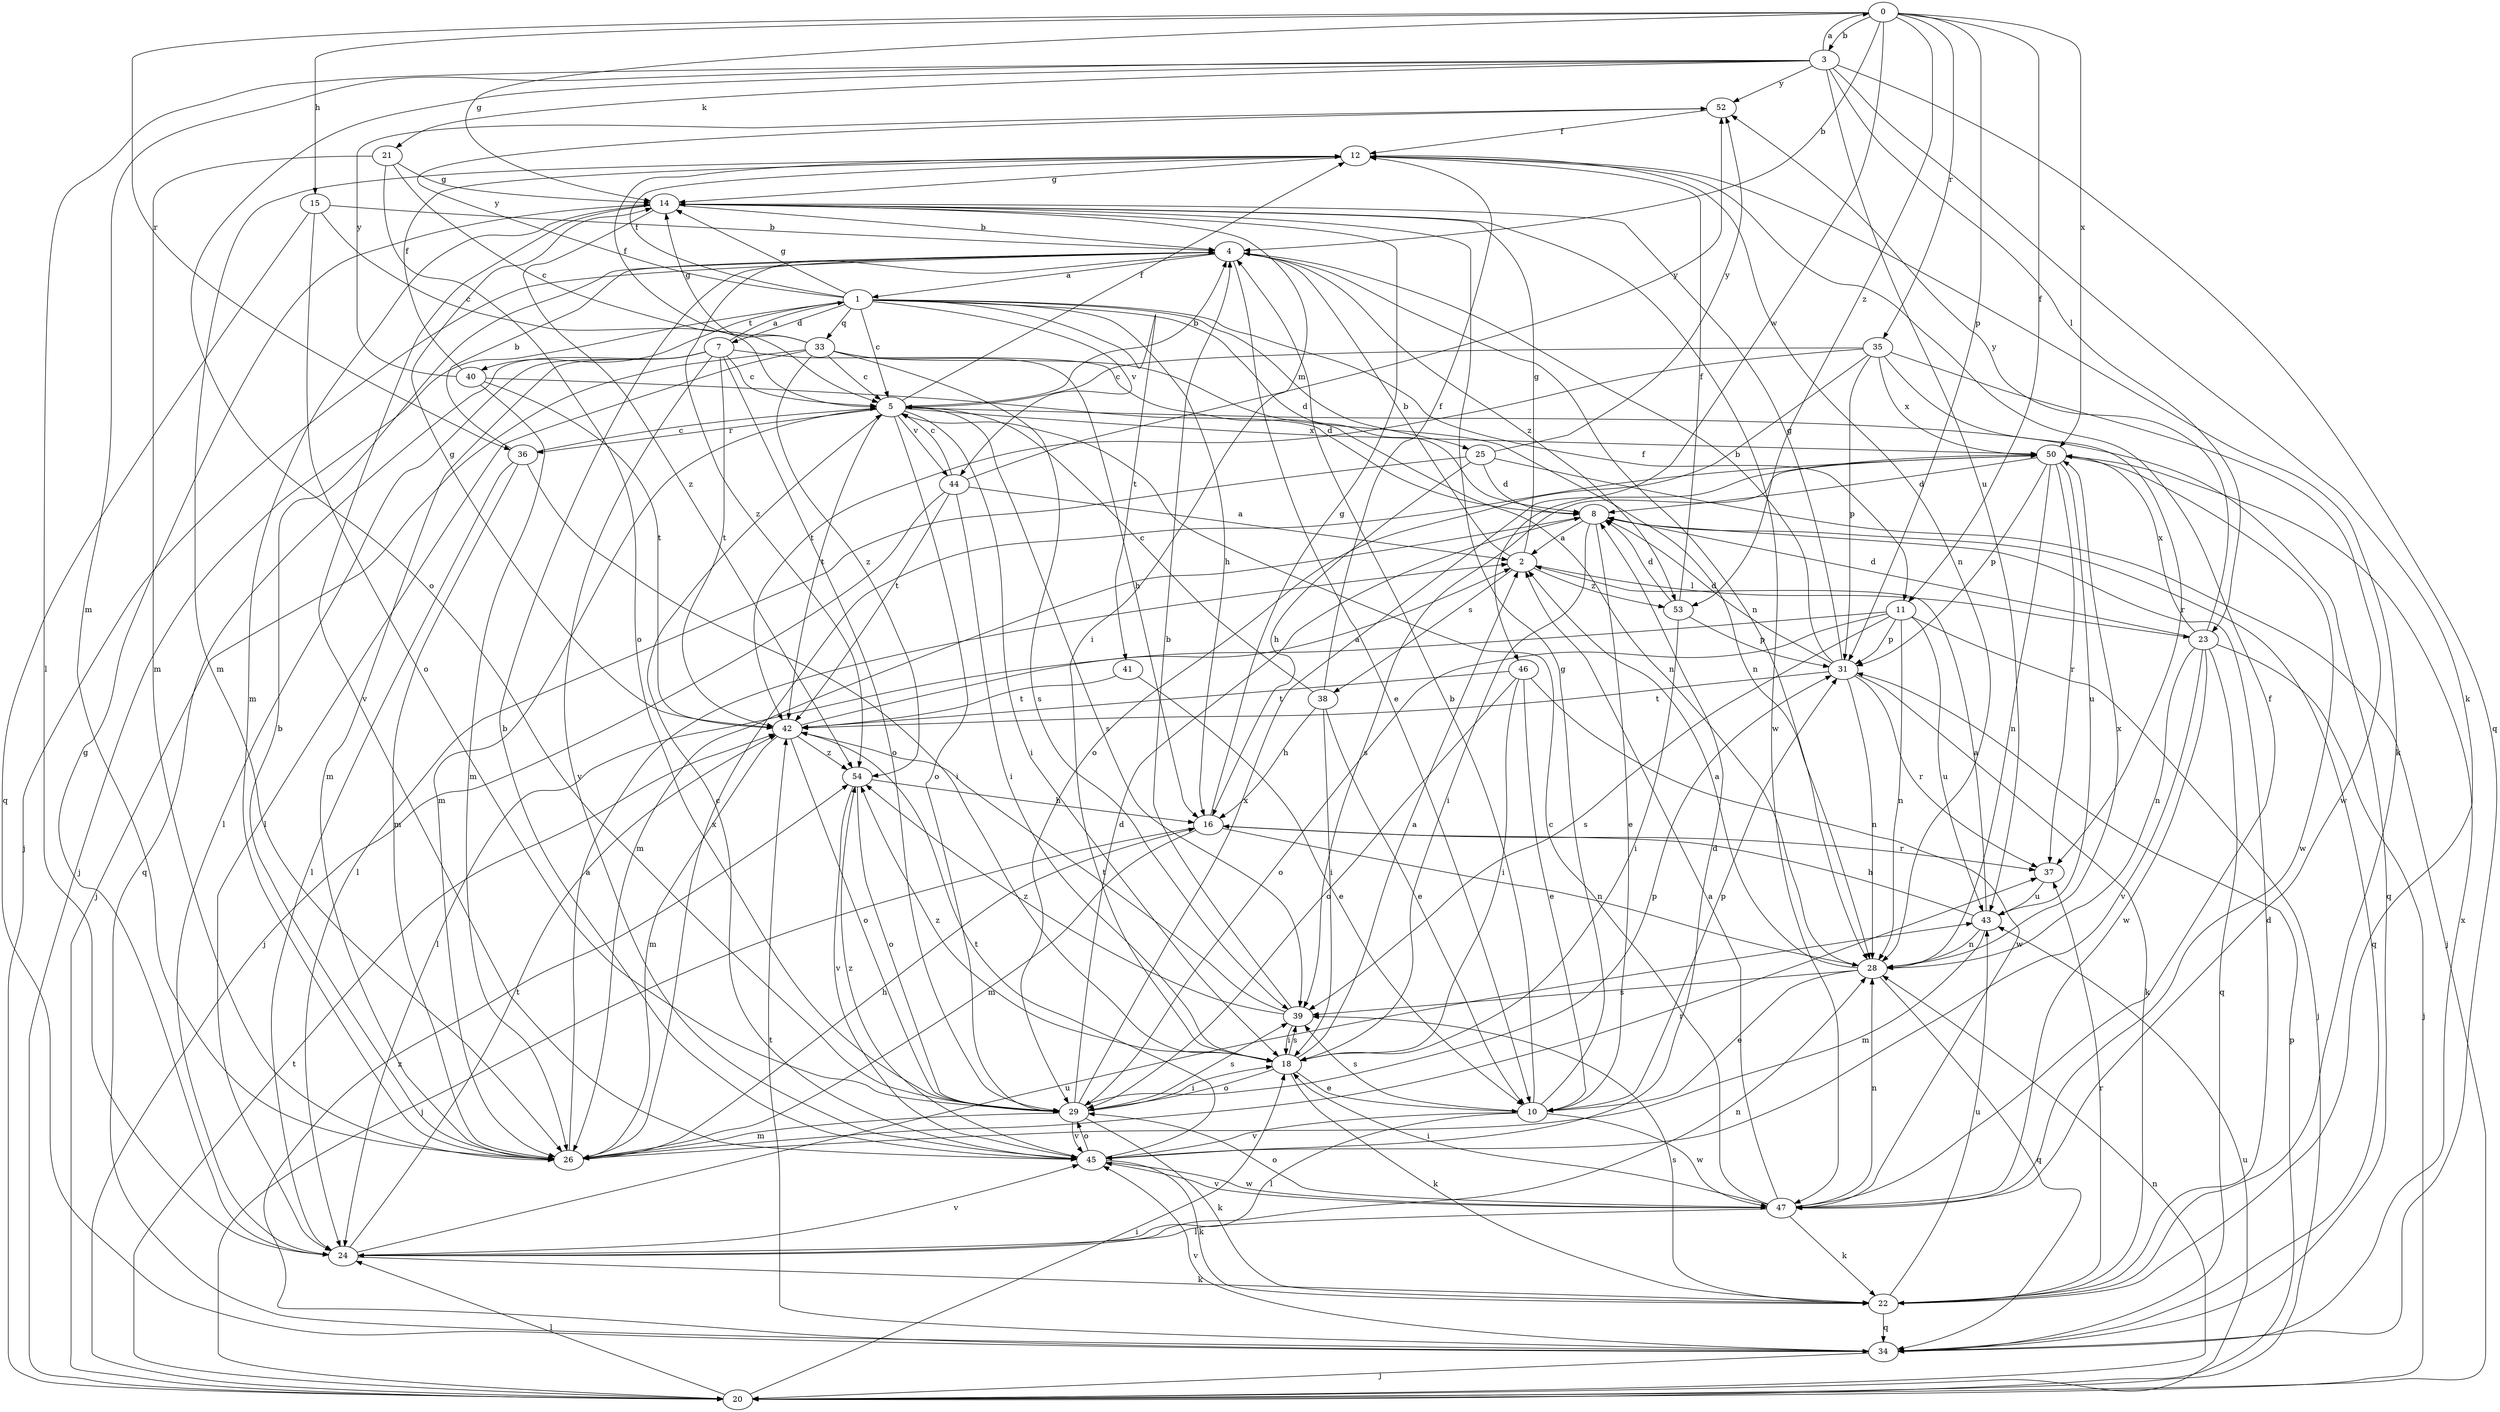 strict digraph  {
0;
1;
2;
3;
4;
5;
7;
8;
10;
11;
12;
14;
15;
16;
18;
20;
21;
22;
23;
24;
25;
26;
28;
29;
31;
33;
34;
35;
36;
37;
38;
39;
40;
41;
42;
43;
44;
45;
46;
47;
50;
52;
53;
54;
0 -> 3  [label=b];
0 -> 4  [label=b];
0 -> 11  [label=f];
0 -> 14  [label=g];
0 -> 15  [label=h];
0 -> 31  [label=p];
0 -> 35  [label=r];
0 -> 36  [label=r];
0 -> 46  [label=w];
0 -> 50  [label=x];
0 -> 53  [label=z];
1 -> 5  [label=c];
1 -> 7  [label=d];
1 -> 8  [label=d];
1 -> 11  [label=f];
1 -> 12  [label=f];
1 -> 14  [label=g];
1 -> 16  [label=h];
1 -> 20  [label=j];
1 -> 25  [label=m];
1 -> 33  [label=q];
1 -> 40  [label=t];
1 -> 41  [label=t];
1 -> 44  [label=v];
1 -> 52  [label=y];
2 -> 4  [label=b];
2 -> 14  [label=g];
2 -> 23  [label=l];
2 -> 38  [label=s];
2 -> 53  [label=z];
3 -> 0  [label=a];
3 -> 21  [label=k];
3 -> 22  [label=k];
3 -> 23  [label=l];
3 -> 24  [label=l];
3 -> 26  [label=m];
3 -> 29  [label=o];
3 -> 34  [label=q];
3 -> 43  [label=u];
3 -> 52  [label=y];
4 -> 1  [label=a];
4 -> 10  [label=e];
4 -> 20  [label=j];
4 -> 28  [label=n];
4 -> 53  [label=z];
4 -> 54  [label=z];
5 -> 4  [label=b];
5 -> 12  [label=f];
5 -> 18  [label=i];
5 -> 26  [label=m];
5 -> 29  [label=o];
5 -> 34  [label=q];
5 -> 36  [label=r];
5 -> 39  [label=s];
5 -> 42  [label=t];
5 -> 44  [label=v];
5 -> 50  [label=x];
7 -> 1  [label=a];
7 -> 5  [label=c];
7 -> 24  [label=l];
7 -> 26  [label=m];
7 -> 28  [label=n];
7 -> 29  [label=o];
7 -> 34  [label=q];
7 -> 42  [label=t];
7 -> 45  [label=v];
8 -> 2  [label=a];
8 -> 10  [label=e];
8 -> 18  [label=i];
8 -> 26  [label=m];
8 -> 34  [label=q];
10 -> 4  [label=b];
10 -> 14  [label=g];
10 -> 24  [label=l];
10 -> 31  [label=p];
10 -> 39  [label=s];
10 -> 45  [label=v];
10 -> 47  [label=w];
11 -> 20  [label=j];
11 -> 24  [label=l];
11 -> 28  [label=n];
11 -> 29  [label=o];
11 -> 31  [label=p];
11 -> 39  [label=s];
11 -> 43  [label=u];
12 -> 14  [label=g];
12 -> 22  [label=k];
12 -> 26  [label=m];
12 -> 28  [label=n];
14 -> 4  [label=b];
14 -> 18  [label=i];
14 -> 26  [label=m];
14 -> 45  [label=v];
14 -> 47  [label=w];
14 -> 54  [label=z];
15 -> 4  [label=b];
15 -> 5  [label=c];
15 -> 29  [label=o];
15 -> 34  [label=q];
16 -> 14  [label=g];
16 -> 20  [label=j];
16 -> 26  [label=m];
16 -> 28  [label=n];
16 -> 37  [label=r];
18 -> 2  [label=a];
18 -> 10  [label=e];
18 -> 22  [label=k];
18 -> 29  [label=o];
18 -> 39  [label=s];
18 -> 54  [label=z];
20 -> 18  [label=i];
20 -> 24  [label=l];
20 -> 28  [label=n];
20 -> 31  [label=p];
20 -> 42  [label=t];
20 -> 43  [label=u];
21 -> 5  [label=c];
21 -> 14  [label=g];
21 -> 26  [label=m];
21 -> 29  [label=o];
22 -> 8  [label=d];
22 -> 34  [label=q];
22 -> 37  [label=r];
22 -> 39  [label=s];
22 -> 43  [label=u];
23 -> 8  [label=d];
23 -> 20  [label=j];
23 -> 28  [label=n];
23 -> 34  [label=q];
23 -> 45  [label=v];
23 -> 47  [label=w];
23 -> 50  [label=x];
23 -> 52  [label=y];
24 -> 14  [label=g];
24 -> 22  [label=k];
24 -> 28  [label=n];
24 -> 42  [label=t];
24 -> 43  [label=u];
24 -> 45  [label=v];
25 -> 8  [label=d];
25 -> 16  [label=h];
25 -> 20  [label=j];
25 -> 24  [label=l];
25 -> 52  [label=y];
26 -> 2  [label=a];
26 -> 4  [label=b];
26 -> 16  [label=h];
26 -> 37  [label=r];
26 -> 50  [label=x];
28 -> 2  [label=a];
28 -> 10  [label=e];
28 -> 34  [label=q];
28 -> 39  [label=s];
28 -> 50  [label=x];
29 -> 8  [label=d];
29 -> 18  [label=i];
29 -> 22  [label=k];
29 -> 26  [label=m];
29 -> 31  [label=p];
29 -> 39  [label=s];
29 -> 45  [label=v];
29 -> 50  [label=x];
31 -> 4  [label=b];
31 -> 8  [label=d];
31 -> 14  [label=g];
31 -> 22  [label=k];
31 -> 28  [label=n];
31 -> 37  [label=r];
31 -> 42  [label=t];
33 -> 5  [label=c];
33 -> 12  [label=f];
33 -> 14  [label=g];
33 -> 16  [label=h];
33 -> 20  [label=j];
33 -> 24  [label=l];
33 -> 28  [label=n];
33 -> 39  [label=s];
33 -> 54  [label=z];
34 -> 20  [label=j];
34 -> 42  [label=t];
34 -> 45  [label=v];
34 -> 50  [label=x];
34 -> 54  [label=z];
35 -> 5  [label=c];
35 -> 29  [label=o];
35 -> 31  [label=p];
35 -> 37  [label=r];
35 -> 42  [label=t];
35 -> 47  [label=w];
35 -> 50  [label=x];
36 -> 4  [label=b];
36 -> 5  [label=c];
36 -> 18  [label=i];
36 -> 24  [label=l];
36 -> 26  [label=m];
37 -> 43  [label=u];
38 -> 5  [label=c];
38 -> 10  [label=e];
38 -> 12  [label=f];
38 -> 16  [label=h];
38 -> 18  [label=i];
39 -> 4  [label=b];
39 -> 18  [label=i];
39 -> 42  [label=t];
39 -> 54  [label=z];
40 -> 8  [label=d];
40 -> 12  [label=f];
40 -> 26  [label=m];
40 -> 42  [label=t];
40 -> 52  [label=y];
41 -> 10  [label=e];
41 -> 42  [label=t];
42 -> 2  [label=a];
42 -> 14  [label=g];
42 -> 26  [label=m];
42 -> 29  [label=o];
42 -> 54  [label=z];
43 -> 2  [label=a];
43 -> 16  [label=h];
43 -> 26  [label=m];
43 -> 28  [label=n];
44 -> 2  [label=a];
44 -> 5  [label=c];
44 -> 18  [label=i];
44 -> 20  [label=j];
44 -> 42  [label=t];
44 -> 52  [label=y];
45 -> 4  [label=b];
45 -> 5  [label=c];
45 -> 8  [label=d];
45 -> 22  [label=k];
45 -> 29  [label=o];
45 -> 42  [label=t];
45 -> 47  [label=w];
45 -> 54  [label=z];
46 -> 10  [label=e];
46 -> 18  [label=i];
46 -> 29  [label=o];
46 -> 42  [label=t];
46 -> 47  [label=w];
47 -> 2  [label=a];
47 -> 5  [label=c];
47 -> 12  [label=f];
47 -> 18  [label=i];
47 -> 22  [label=k];
47 -> 24  [label=l];
47 -> 28  [label=n];
47 -> 29  [label=o];
47 -> 45  [label=v];
50 -> 8  [label=d];
50 -> 28  [label=n];
50 -> 31  [label=p];
50 -> 37  [label=r];
50 -> 39  [label=s];
50 -> 43  [label=u];
50 -> 47  [label=w];
52 -> 12  [label=f];
53 -> 8  [label=d];
53 -> 12  [label=f];
53 -> 18  [label=i];
53 -> 31  [label=p];
54 -> 16  [label=h];
54 -> 29  [label=o];
54 -> 45  [label=v];
}
